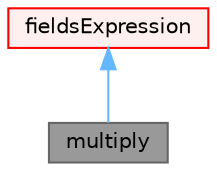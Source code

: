 digraph "multiply"
{
 // LATEX_PDF_SIZE
  bgcolor="transparent";
  edge [fontname=Helvetica,fontsize=10,labelfontname=Helvetica,labelfontsize=10];
  node [fontname=Helvetica,fontsize=10,shape=box,height=0.2,width=0.4];
  Node1 [id="Node000001",label="multiply",height=0.2,width=0.4,color="gray40", fillcolor="grey60", style="filled", fontcolor="black",tooltip="Multiplies a given list of (at least two or more) fields and outputs the result into a new field."];
  Node2 -> Node1 [id="edge1_Node000001_Node000002",dir="back",color="steelblue1",style="solid",tooltip=" "];
  Node2 [id="Node000002",label="fieldsExpression",height=0.2,width=0.4,color="red", fillcolor="#FFF0F0", style="filled",URL="$classFoam_1_1functionObjects_1_1fieldsExpression.html",tooltip="Intermediate class for handling field expression function objects (e.g. add, subtract etc...."];
}
